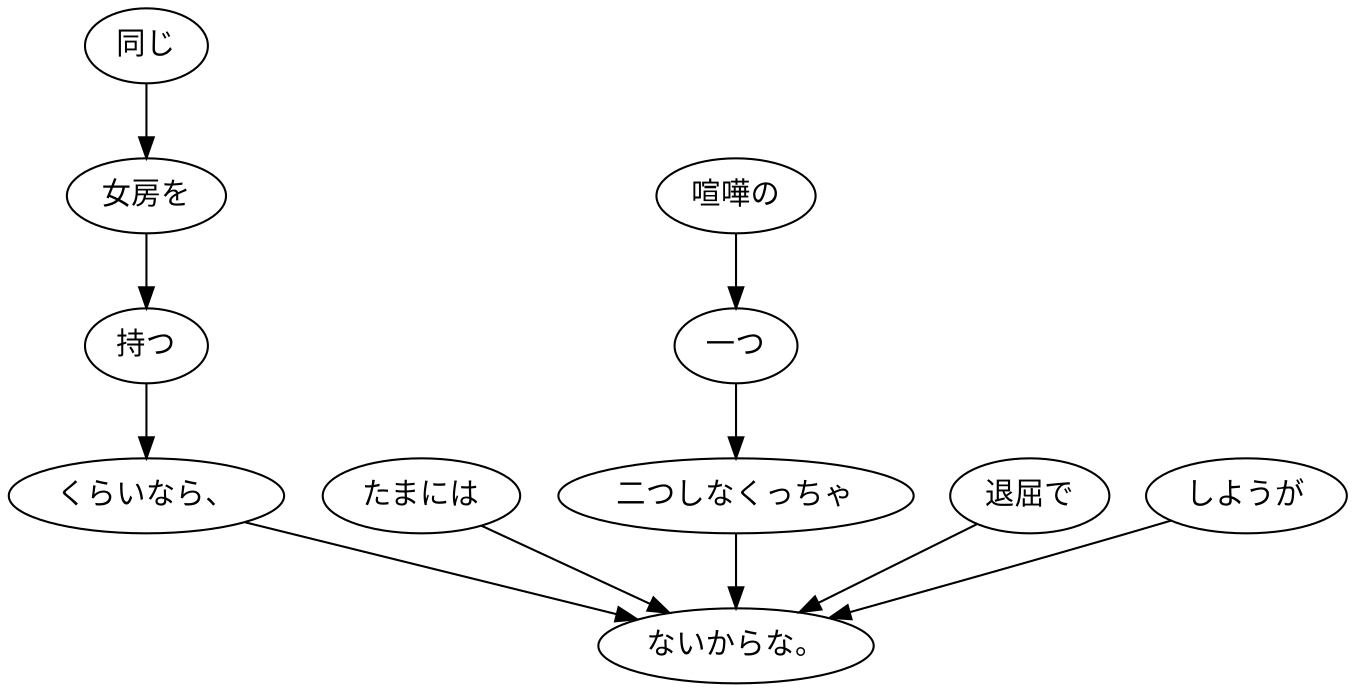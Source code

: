 digraph graph3673 {
	node0 [label="同じ"];
	node1 [label="女房を"];
	node2 [label="持つ"];
	node3 [label="くらいなら、"];
	node4 [label="たまには"];
	node5 [label="喧嘩の"];
	node6 [label="一つ"];
	node7 [label="二つしなくっちゃ"];
	node8 [label="退屈で"];
	node9 [label="しようが"];
	node10 [label="ないからな。"];
	node0 -> node1;
	node1 -> node2;
	node2 -> node3;
	node3 -> node10;
	node4 -> node10;
	node5 -> node6;
	node6 -> node7;
	node7 -> node10;
	node8 -> node10;
	node9 -> node10;
}
